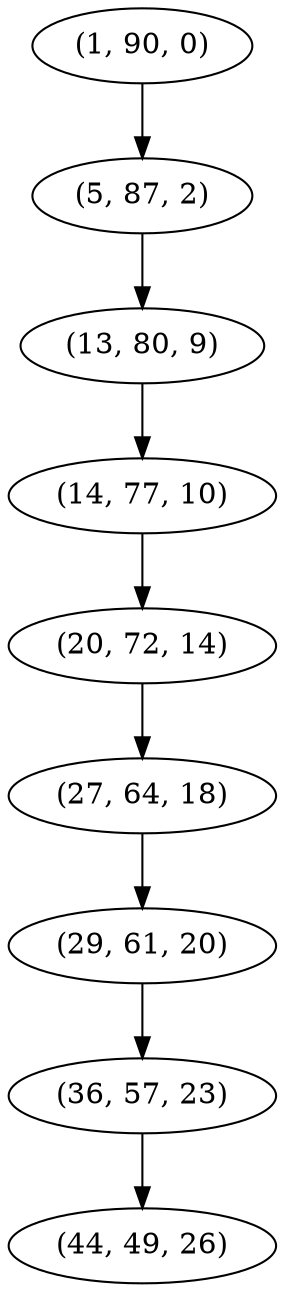 digraph tree {
    "(1, 90, 0)";
    "(5, 87, 2)";
    "(13, 80, 9)";
    "(14, 77, 10)";
    "(20, 72, 14)";
    "(27, 64, 18)";
    "(29, 61, 20)";
    "(36, 57, 23)";
    "(44, 49, 26)";
    "(1, 90, 0)" -> "(5, 87, 2)";
    "(5, 87, 2)" -> "(13, 80, 9)";
    "(13, 80, 9)" -> "(14, 77, 10)";
    "(14, 77, 10)" -> "(20, 72, 14)";
    "(20, 72, 14)" -> "(27, 64, 18)";
    "(27, 64, 18)" -> "(29, 61, 20)";
    "(29, 61, 20)" -> "(36, 57, 23)";
    "(36, 57, 23)" -> "(44, 49, 26)";
}
